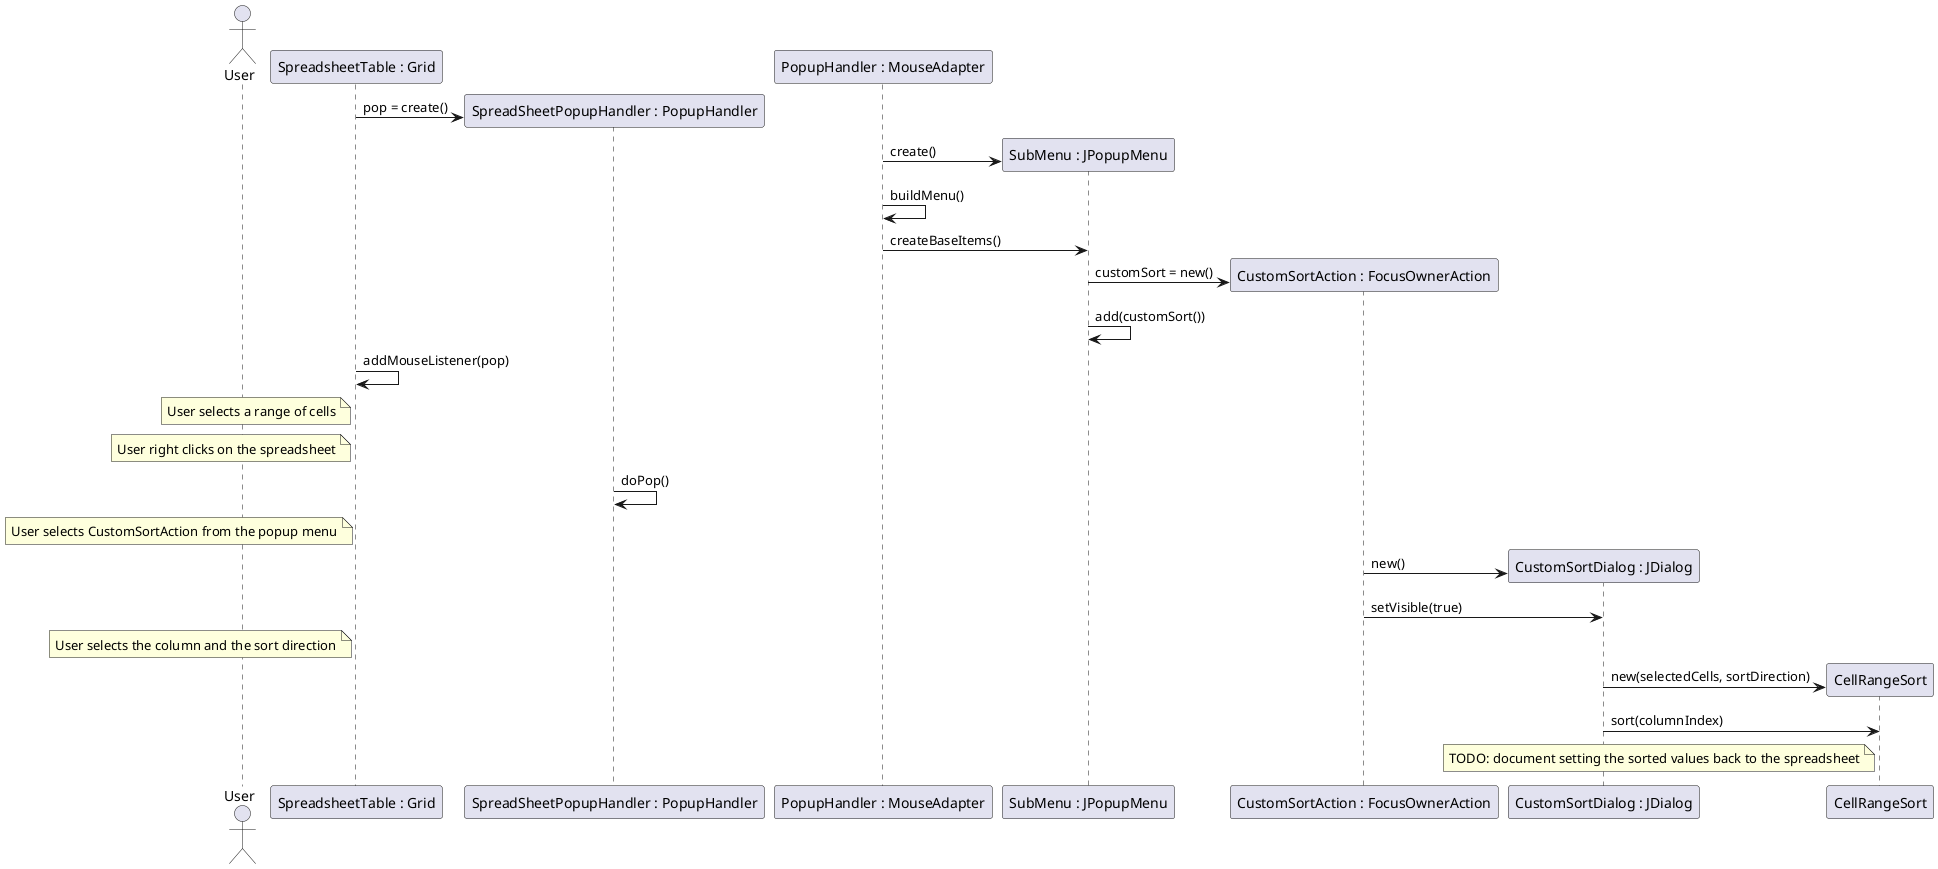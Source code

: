@startuml doc-files/core03_02_design_01.png

actor User as u
participant "SpreadsheetTable : Grid" as sheet
participant "SpreadSheetPopupHandler : PopupHandler" as sheetpop
participant "PopupHandler : MouseAdapter" as pop
participant "SubMenu : JPopupMenu" as submenu
participant "CustomSortAction : FocusOwnerAction" as s
participant "CustomSortDialog : JDialog" as d
participant "CellRangeSort" as sort

create sheetpop
    sheet -> sheetpop : pop = create()

create submenu
    pop -> submenu : create()

pop -> pop : buildMenu()
pop -> submenu : createBaseItems()

create s
    submenu -> s : customSort = new()
submenu -> submenu : add(customSort())

sheet -> sheet : addMouseListener(pop)

note left of sheet
        User selects a range of cells
end note

note left of sheet
        User right clicks on the spreadsheet
end note

sheetpop -> sheetpop : doPop()

note left of sheet
        User selects CustomSortAction from the popup menu
end note

create d
    s->d : new()
s->d : setVisible(true)

note left of sheet
        User selects the column and the sort direction
end note

create sort
    d -> sort : new(selectedCells, sortDirection)
d -> sort : sort(columnIndex)


note left of sort
        TODO: document setting the sorted values back to the spreadsheet
end note

@enduml

